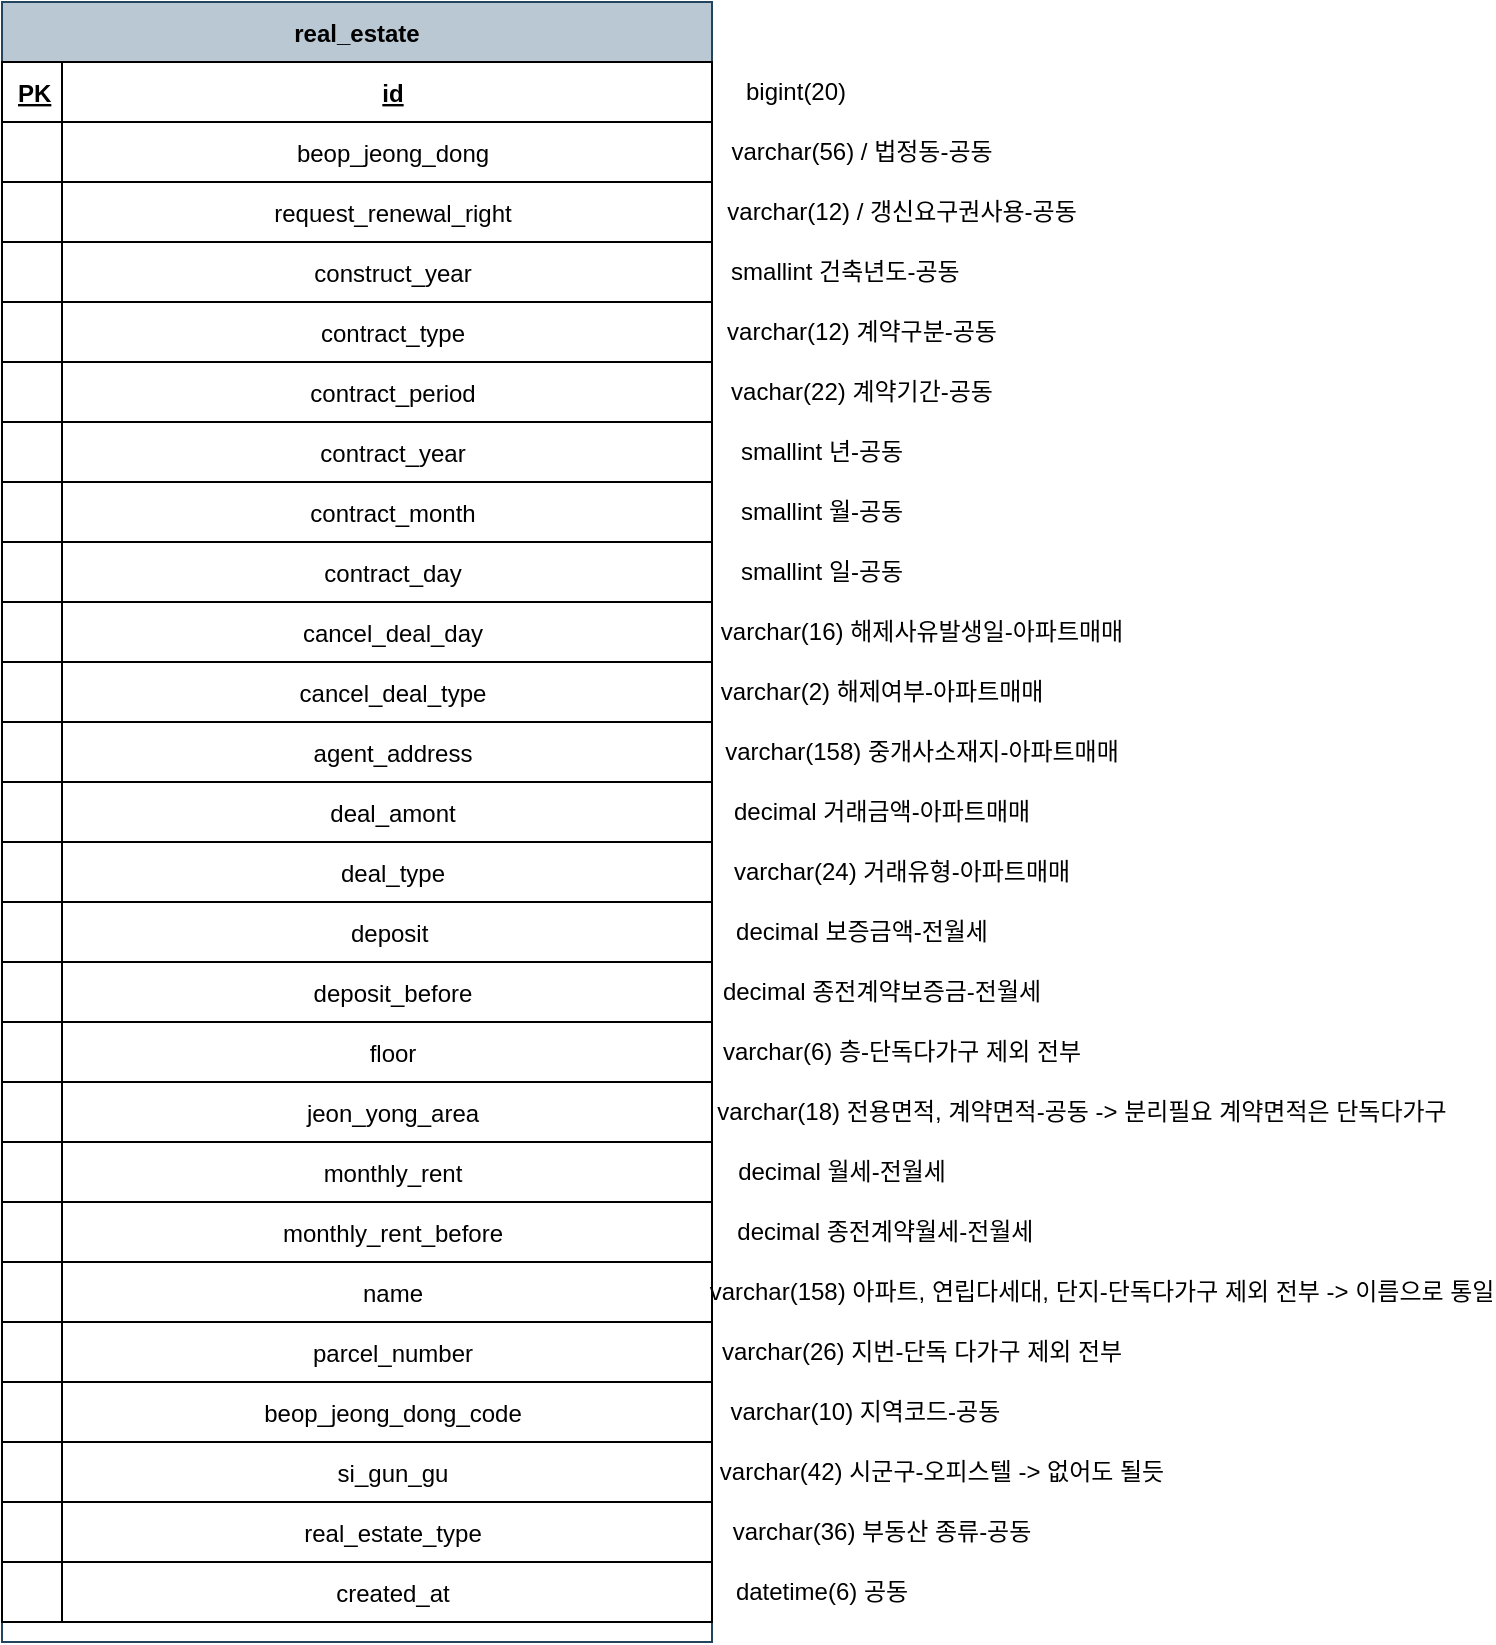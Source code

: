 <mxfile version="24.4.0" type="device">
  <diagram id="R2lEEEUBdFMjLlhIrx00" name="Page-1">
    <mxGraphModel dx="1237" dy="959" grid="1" gridSize="10" guides="1" tooltips="1" connect="1" arrows="1" fold="1" page="1" pageScale="1" pageWidth="850" pageHeight="1100" math="0" shadow="0" extFonts="Permanent Marker^https://fonts.googleapis.com/css?family=Permanent+Marker">
      <root>
        <mxCell id="0" />
        <mxCell id="1" parent="0" />
        <mxCell id="hbp8-8lJkHPTpPMItPzK-110" value="real_estate" style="shape=table;startSize=30;container=1;collapsible=1;childLayout=tableLayout;fixedRows=1;rowLines=0;fontStyle=1;align=center;resizeLast=1;verticalAlign=middle;fillColor=#bac8d3;strokeColor=#23445d;" vertex="1" parent="1">
          <mxGeometry x="40" y="40" width="355" height="820.0" as="geometry">
            <mxRectangle x="110" y="300" width="100" height="30" as="alternateBounds" />
          </mxGeometry>
        </mxCell>
        <mxCell id="hbp8-8lJkHPTpPMItPzK-111" value="" style="shape=partialRectangle;collapsible=0;dropTarget=0;pointerEvents=0;fillColor=none;points=[[0,0.5],[1,0.5]];portConstraint=eastwest;top=0;left=0;right=0;bottom=1;" vertex="1" parent="hbp8-8lJkHPTpPMItPzK-110">
          <mxGeometry y="30" width="355" height="30" as="geometry" />
        </mxCell>
        <mxCell id="hbp8-8lJkHPTpPMItPzK-112" value="PK" style="shape=partialRectangle;overflow=hidden;connectable=0;top=1;left=1;bottom=1;right=1;fontStyle=5;strokeColor=default;align=left;verticalAlign=middle;spacingLeft=6;fontFamily=Helvetica;fontSize=12;fontColor=default;fillColor=default;labelBackgroundColor=default;" vertex="1" parent="hbp8-8lJkHPTpPMItPzK-111">
          <mxGeometry width="30" height="30" as="geometry">
            <mxRectangle width="30" height="30" as="alternateBounds" />
          </mxGeometry>
        </mxCell>
        <mxCell id="hbp8-8lJkHPTpPMItPzK-113" value="id" style="shape=partialRectangle;overflow=hidden;connectable=0;top=1;left=1;bottom=1;right=1;align=center;spacingLeft=6;fontStyle=5;" vertex="1" parent="hbp8-8lJkHPTpPMItPzK-111">
          <mxGeometry x="30" width="325" height="30" as="geometry">
            <mxRectangle width="325" height="30" as="alternateBounds" />
          </mxGeometry>
        </mxCell>
        <mxCell id="hbp8-8lJkHPTpPMItPzK-114" style="shape=partialRectangle;collapsible=0;dropTarget=0;pointerEvents=0;fillColor=none;points=[[0,0.5],[1,0.5]];portConstraint=eastwest;top=0;left=0;right=0;bottom=0;" vertex="1" parent="hbp8-8lJkHPTpPMItPzK-110">
          <mxGeometry y="60" width="355" height="30" as="geometry" />
        </mxCell>
        <mxCell id="hbp8-8lJkHPTpPMItPzK-115" style="shape=partialRectangle;overflow=hidden;connectable=0;top=1;left=1;bottom=1;right=1;shadow=0;strokeWidth=1;align=left;verticalAlign=middle;spacingLeft=6;fontFamily=Helvetica;fontSize=12;" vertex="1" parent="hbp8-8lJkHPTpPMItPzK-114">
          <mxGeometry width="30" height="30" as="geometry">
            <mxRectangle width="30" height="30" as="alternateBounds" />
          </mxGeometry>
        </mxCell>
        <mxCell id="hbp8-8lJkHPTpPMItPzK-116" value="beop_jeong_dong" style="shape=partialRectangle;overflow=hidden;connectable=0;top=1;left=1;bottom=1;right=1;align=center;spacingLeft=6;shadow=0;strokeWidth=1;perimeterSpacing=0;verticalAlign=middle;fontFamily=Helvetica;fontSize=12;fontStyle=0;" vertex="1" parent="hbp8-8lJkHPTpPMItPzK-114">
          <mxGeometry x="30" width="325" height="30" as="geometry">
            <mxRectangle width="325" height="30" as="alternateBounds" />
          </mxGeometry>
        </mxCell>
        <mxCell id="hbp8-8lJkHPTpPMItPzK-117" style="shape=partialRectangle;collapsible=0;dropTarget=0;pointerEvents=0;fillColor=none;points=[[0,0.5],[1,0.5]];portConstraint=eastwest;top=0;left=0;right=0;bottom=0;" vertex="1" parent="hbp8-8lJkHPTpPMItPzK-110">
          <mxGeometry y="90" width="355" height="30" as="geometry" />
        </mxCell>
        <mxCell id="hbp8-8lJkHPTpPMItPzK-118" style="shape=partialRectangle;overflow=hidden;connectable=0;top=1;left=1;bottom=1;right=1;shadow=0;strokeWidth=1;align=left;verticalAlign=middle;spacingLeft=6;fontFamily=Helvetica;fontSize=12;" vertex="1" parent="hbp8-8lJkHPTpPMItPzK-117">
          <mxGeometry width="30" height="30" as="geometry">
            <mxRectangle width="30" height="30" as="alternateBounds" />
          </mxGeometry>
        </mxCell>
        <mxCell id="hbp8-8lJkHPTpPMItPzK-119" value="request_renewal_right" style="shape=partialRectangle;overflow=hidden;connectable=0;top=1;left=1;bottom=1;right=1;align=center;spacingLeft=6;strokeWidth=1;shadow=0;verticalAlign=middle;fontFamily=Helvetica;fontSize=12;fontStyle=0;" vertex="1" parent="hbp8-8lJkHPTpPMItPzK-117">
          <mxGeometry x="30" width="325" height="30" as="geometry">
            <mxRectangle width="325" height="30" as="alternateBounds" />
          </mxGeometry>
        </mxCell>
        <mxCell id="hbp8-8lJkHPTpPMItPzK-120" style="shape=partialRectangle;collapsible=0;dropTarget=0;pointerEvents=0;fillColor=none;points=[[0,0.5],[1,0.5]];portConstraint=eastwest;top=0;left=0;right=0;bottom=0;" vertex="1" parent="hbp8-8lJkHPTpPMItPzK-110">
          <mxGeometry y="120" width="355" height="30" as="geometry" />
        </mxCell>
        <mxCell id="hbp8-8lJkHPTpPMItPzK-121" style="shape=partialRectangle;overflow=hidden;connectable=0;top=1;left=1;bottom=1;right=1;" vertex="1" parent="hbp8-8lJkHPTpPMItPzK-120">
          <mxGeometry width="30" height="30" as="geometry">
            <mxRectangle width="30" height="30" as="alternateBounds" />
          </mxGeometry>
        </mxCell>
        <mxCell id="hbp8-8lJkHPTpPMItPzK-122" value="construct_year" style="shape=partialRectangle;overflow=hidden;connectable=0;top=1;left=1;bottom=1;right=1;align=center;spacingLeft=6;shadow=0;strokeWidth=1;verticalAlign=middle;fontFamily=Helvetica;fontSize=12;fontStyle=0;" vertex="1" parent="hbp8-8lJkHPTpPMItPzK-120">
          <mxGeometry x="30" width="325" height="30" as="geometry">
            <mxRectangle width="325" height="30" as="alternateBounds" />
          </mxGeometry>
        </mxCell>
        <mxCell id="hbp8-8lJkHPTpPMItPzK-123" style="shape=partialRectangle;collapsible=0;dropTarget=0;pointerEvents=0;fillColor=none;points=[[0,0.5],[1,0.5]];portConstraint=eastwest;top=0;left=0;right=0;bottom=0;" vertex="1" parent="hbp8-8lJkHPTpPMItPzK-110">
          <mxGeometry y="150" width="355" height="30" as="geometry" />
        </mxCell>
        <mxCell id="hbp8-8lJkHPTpPMItPzK-124" style="shape=partialRectangle;overflow=hidden;connectable=0;top=1;left=1;bottom=1;right=1;" vertex="1" parent="hbp8-8lJkHPTpPMItPzK-123">
          <mxGeometry width="30" height="30" as="geometry">
            <mxRectangle width="30" height="30" as="alternateBounds" />
          </mxGeometry>
        </mxCell>
        <mxCell id="hbp8-8lJkHPTpPMItPzK-125" value="contract_type" style="shape=partialRectangle;overflow=hidden;connectable=0;top=1;left=1;bottom=1;right=1;align=center;spacingLeft=6;shadow=0;strokeWidth=1;verticalAlign=middle;fontFamily=Helvetica;fontSize=12;fontStyle=0;" vertex="1" parent="hbp8-8lJkHPTpPMItPzK-123">
          <mxGeometry x="30" width="325" height="30" as="geometry">
            <mxRectangle width="325" height="30" as="alternateBounds" />
          </mxGeometry>
        </mxCell>
        <mxCell id="hbp8-8lJkHPTpPMItPzK-126" style="shape=partialRectangle;collapsible=0;dropTarget=0;pointerEvents=0;fillColor=none;points=[[0,0.5],[1,0.5]];portConstraint=eastwest;top=0;left=0;right=0;bottom=0;" vertex="1" parent="hbp8-8lJkHPTpPMItPzK-110">
          <mxGeometry y="180" width="355" height="30" as="geometry" />
        </mxCell>
        <mxCell id="hbp8-8lJkHPTpPMItPzK-127" style="shape=partialRectangle;overflow=hidden;connectable=0;top=1;left=1;bottom=1;right=1;" vertex="1" parent="hbp8-8lJkHPTpPMItPzK-126">
          <mxGeometry width="30" height="30" as="geometry">
            <mxRectangle width="30" height="30" as="alternateBounds" />
          </mxGeometry>
        </mxCell>
        <mxCell id="hbp8-8lJkHPTpPMItPzK-128" value="contract_period" style="shape=partialRectangle;overflow=hidden;connectable=0;top=1;left=1;bottom=1;right=1;align=center;spacingLeft=6;shadow=0;strokeWidth=1;verticalAlign=middle;fontFamily=Helvetica;fontSize=12;fontStyle=0;" vertex="1" parent="hbp8-8lJkHPTpPMItPzK-126">
          <mxGeometry x="30" width="325" height="30" as="geometry">
            <mxRectangle width="325" height="30" as="alternateBounds" />
          </mxGeometry>
        </mxCell>
        <mxCell id="hbp8-8lJkHPTpPMItPzK-129" style="shape=partialRectangle;collapsible=0;dropTarget=0;pointerEvents=0;fillColor=none;points=[[0,0.5],[1,0.5]];portConstraint=eastwest;top=0;left=0;right=0;bottom=0;" vertex="1" parent="hbp8-8lJkHPTpPMItPzK-110">
          <mxGeometry y="210" width="355" height="30" as="geometry" />
        </mxCell>
        <mxCell id="hbp8-8lJkHPTpPMItPzK-130" style="shape=partialRectangle;overflow=hidden;connectable=0;top=1;left=1;bottom=1;right=1;" vertex="1" parent="hbp8-8lJkHPTpPMItPzK-129">
          <mxGeometry width="30" height="30" as="geometry">
            <mxRectangle width="30" height="30" as="alternateBounds" />
          </mxGeometry>
        </mxCell>
        <mxCell id="hbp8-8lJkHPTpPMItPzK-131" value="contract_year" style="shape=partialRectangle;overflow=hidden;connectable=0;top=1;left=1;bottom=1;right=1;align=center;spacingLeft=6;shadow=0;strokeWidth=1;verticalAlign=middle;fontFamily=Helvetica;fontSize=12;fontStyle=0;" vertex="1" parent="hbp8-8lJkHPTpPMItPzK-129">
          <mxGeometry x="30" width="325" height="30" as="geometry">
            <mxRectangle width="325" height="30" as="alternateBounds" />
          </mxGeometry>
        </mxCell>
        <mxCell id="hbp8-8lJkHPTpPMItPzK-132" style="shape=partialRectangle;collapsible=0;dropTarget=0;pointerEvents=0;fillColor=none;points=[[0,0.5],[1,0.5]];portConstraint=eastwest;top=0;left=0;right=0;bottom=0;" vertex="1" parent="hbp8-8lJkHPTpPMItPzK-110">
          <mxGeometry y="240" width="355" height="30" as="geometry" />
        </mxCell>
        <mxCell id="hbp8-8lJkHPTpPMItPzK-133" style="shape=partialRectangle;overflow=hidden;connectable=0;top=1;left=1;bottom=1;right=1;" vertex="1" parent="hbp8-8lJkHPTpPMItPzK-132">
          <mxGeometry width="30" height="30" as="geometry">
            <mxRectangle width="30" height="30" as="alternateBounds" />
          </mxGeometry>
        </mxCell>
        <mxCell id="hbp8-8lJkHPTpPMItPzK-134" value="contract_month" style="shape=partialRectangle;overflow=hidden;connectable=0;top=1;left=1;bottom=1;right=1;align=center;spacingLeft=6;shadow=0;strokeWidth=1;verticalAlign=middle;fontFamily=Helvetica;fontSize=12;fontStyle=0;" vertex="1" parent="hbp8-8lJkHPTpPMItPzK-132">
          <mxGeometry x="30" width="325" height="30" as="geometry">
            <mxRectangle width="325" height="30" as="alternateBounds" />
          </mxGeometry>
        </mxCell>
        <mxCell id="hbp8-8lJkHPTpPMItPzK-135" style="shape=partialRectangle;collapsible=0;dropTarget=0;pointerEvents=0;fillColor=none;points=[[0,0.5],[1,0.5]];portConstraint=eastwest;top=0;left=0;right=0;bottom=0;" vertex="1" parent="hbp8-8lJkHPTpPMItPzK-110">
          <mxGeometry y="270" width="355" height="30" as="geometry" />
        </mxCell>
        <mxCell id="hbp8-8lJkHPTpPMItPzK-136" style="shape=partialRectangle;overflow=hidden;connectable=0;top=1;left=1;bottom=1;right=1;" vertex="1" parent="hbp8-8lJkHPTpPMItPzK-135">
          <mxGeometry width="30" height="30" as="geometry">
            <mxRectangle width="30" height="30" as="alternateBounds" />
          </mxGeometry>
        </mxCell>
        <mxCell id="hbp8-8lJkHPTpPMItPzK-137" value="contract_day" style="shape=partialRectangle;overflow=hidden;connectable=0;top=1;left=1;bottom=1;right=1;align=center;spacingLeft=6;shadow=0;strokeWidth=1;verticalAlign=middle;fontFamily=Helvetica;fontSize=12;fontStyle=0;" vertex="1" parent="hbp8-8lJkHPTpPMItPzK-135">
          <mxGeometry x="30" width="325" height="30" as="geometry">
            <mxRectangle width="325" height="30" as="alternateBounds" />
          </mxGeometry>
        </mxCell>
        <mxCell id="hbp8-8lJkHPTpPMItPzK-138" style="shape=partialRectangle;collapsible=0;dropTarget=0;pointerEvents=0;fillColor=none;points=[[0,0.5],[1,0.5]];portConstraint=eastwest;top=0;left=0;right=0;bottom=0;" vertex="1" parent="hbp8-8lJkHPTpPMItPzK-110">
          <mxGeometry y="300" width="355" height="30" as="geometry" />
        </mxCell>
        <mxCell id="hbp8-8lJkHPTpPMItPzK-139" style="shape=partialRectangle;overflow=hidden;connectable=0;top=1;left=1;bottom=1;right=1;" vertex="1" parent="hbp8-8lJkHPTpPMItPzK-138">
          <mxGeometry width="30" height="30" as="geometry">
            <mxRectangle width="30" height="30" as="alternateBounds" />
          </mxGeometry>
        </mxCell>
        <mxCell id="hbp8-8lJkHPTpPMItPzK-140" value="cancel_deal_day" style="shape=partialRectangle;overflow=hidden;connectable=0;top=1;left=1;bottom=1;right=1;align=center;spacingLeft=6;" vertex="1" parent="hbp8-8lJkHPTpPMItPzK-138">
          <mxGeometry x="30" width="325" height="30" as="geometry">
            <mxRectangle width="325" height="30" as="alternateBounds" />
          </mxGeometry>
        </mxCell>
        <mxCell id="hbp8-8lJkHPTpPMItPzK-141" style="shape=partialRectangle;collapsible=0;dropTarget=0;pointerEvents=0;fillColor=none;points=[[0,0.5],[1,0.5]];portConstraint=eastwest;top=0;left=0;right=0;bottom=0;" vertex="1" parent="hbp8-8lJkHPTpPMItPzK-110">
          <mxGeometry y="330" width="355" height="30" as="geometry" />
        </mxCell>
        <mxCell id="hbp8-8lJkHPTpPMItPzK-142" style="shape=partialRectangle;overflow=hidden;connectable=0;top=1;left=1;bottom=1;right=1;" vertex="1" parent="hbp8-8lJkHPTpPMItPzK-141">
          <mxGeometry width="30" height="30" as="geometry">
            <mxRectangle width="30" height="30" as="alternateBounds" />
          </mxGeometry>
        </mxCell>
        <mxCell id="hbp8-8lJkHPTpPMItPzK-143" value="cancel_deal_type" style="shape=partialRectangle;overflow=hidden;connectable=0;top=1;left=1;bottom=1;right=1;align=center;spacingLeft=6;" vertex="1" parent="hbp8-8lJkHPTpPMItPzK-141">
          <mxGeometry x="30" width="325" height="30" as="geometry">
            <mxRectangle width="325" height="30" as="alternateBounds" />
          </mxGeometry>
        </mxCell>
        <mxCell id="hbp8-8lJkHPTpPMItPzK-144" style="shape=partialRectangle;collapsible=0;dropTarget=0;pointerEvents=0;fillColor=none;points=[[0,0.5],[1,0.5]];portConstraint=eastwest;top=0;left=0;right=0;bottom=0;" vertex="1" parent="hbp8-8lJkHPTpPMItPzK-110">
          <mxGeometry y="360" width="355" height="30" as="geometry" />
        </mxCell>
        <mxCell id="hbp8-8lJkHPTpPMItPzK-145" style="shape=partialRectangle;overflow=hidden;connectable=0;top=1;left=1;bottom=1;right=1;" vertex="1" parent="hbp8-8lJkHPTpPMItPzK-144">
          <mxGeometry width="30" height="30" as="geometry">
            <mxRectangle width="30" height="30" as="alternateBounds" />
          </mxGeometry>
        </mxCell>
        <mxCell id="hbp8-8lJkHPTpPMItPzK-146" value="agent_address" style="shape=partialRectangle;overflow=hidden;connectable=0;top=1;left=1;bottom=1;right=1;align=center;spacingLeft=6;" vertex="1" parent="hbp8-8lJkHPTpPMItPzK-144">
          <mxGeometry x="30" width="325" height="30" as="geometry">
            <mxRectangle width="325" height="30" as="alternateBounds" />
          </mxGeometry>
        </mxCell>
        <mxCell id="hbp8-8lJkHPTpPMItPzK-147" style="shape=partialRectangle;collapsible=0;dropTarget=0;pointerEvents=0;fillColor=none;points=[[0,0.5],[1,0.5]];portConstraint=eastwest;top=0;left=0;right=0;bottom=0;" vertex="1" parent="hbp8-8lJkHPTpPMItPzK-110">
          <mxGeometry y="390" width="355" height="30" as="geometry" />
        </mxCell>
        <mxCell id="hbp8-8lJkHPTpPMItPzK-148" style="shape=partialRectangle;overflow=hidden;connectable=0;top=1;left=1;bottom=1;right=1;" vertex="1" parent="hbp8-8lJkHPTpPMItPzK-147">
          <mxGeometry width="30" height="30" as="geometry">
            <mxRectangle width="30" height="30" as="alternateBounds" />
          </mxGeometry>
        </mxCell>
        <mxCell id="hbp8-8lJkHPTpPMItPzK-149" value="deal_amont" style="shape=partialRectangle;overflow=hidden;connectable=0;top=1;left=1;bottom=1;right=1;align=center;spacingLeft=6;" vertex="1" parent="hbp8-8lJkHPTpPMItPzK-147">
          <mxGeometry x="30" width="325" height="30" as="geometry">
            <mxRectangle width="325" height="30" as="alternateBounds" />
          </mxGeometry>
        </mxCell>
        <mxCell id="hbp8-8lJkHPTpPMItPzK-150" style="shape=partialRectangle;collapsible=0;dropTarget=0;pointerEvents=0;fillColor=none;points=[[0,0.5],[1,0.5]];portConstraint=eastwest;top=0;left=0;right=0;bottom=0;" vertex="1" parent="hbp8-8lJkHPTpPMItPzK-110">
          <mxGeometry y="420" width="355" height="30" as="geometry" />
        </mxCell>
        <mxCell id="hbp8-8lJkHPTpPMItPzK-151" style="shape=partialRectangle;overflow=hidden;connectable=0;top=1;left=1;bottom=1;right=1;" vertex="1" parent="hbp8-8lJkHPTpPMItPzK-150">
          <mxGeometry width="30" height="30" as="geometry">
            <mxRectangle width="30" height="30" as="alternateBounds" />
          </mxGeometry>
        </mxCell>
        <mxCell id="hbp8-8lJkHPTpPMItPzK-152" value="deal_type" style="shape=partialRectangle;overflow=hidden;connectable=0;top=1;left=1;bottom=1;right=1;align=center;spacingLeft=6;" vertex="1" parent="hbp8-8lJkHPTpPMItPzK-150">
          <mxGeometry x="30" width="325" height="30" as="geometry">
            <mxRectangle width="325" height="30" as="alternateBounds" />
          </mxGeometry>
        </mxCell>
        <mxCell id="hbp8-8lJkHPTpPMItPzK-153" style="shape=partialRectangle;collapsible=0;dropTarget=0;pointerEvents=0;fillColor=none;points=[[0,0.5],[1,0.5]];portConstraint=eastwest;top=0;left=0;right=0;bottom=0;" vertex="1" parent="hbp8-8lJkHPTpPMItPzK-110">
          <mxGeometry y="450" width="355" height="30" as="geometry" />
        </mxCell>
        <mxCell id="hbp8-8lJkHPTpPMItPzK-154" style="shape=partialRectangle;overflow=hidden;connectable=0;top=1;left=1;bottom=1;right=1;" vertex="1" parent="hbp8-8lJkHPTpPMItPzK-153">
          <mxGeometry width="30" height="30" as="geometry">
            <mxRectangle width="30" height="30" as="alternateBounds" />
          </mxGeometry>
        </mxCell>
        <mxCell id="hbp8-8lJkHPTpPMItPzK-155" value="deposit " style="shape=partialRectangle;overflow=hidden;connectable=0;top=1;left=1;bottom=1;right=1;align=center;spacingLeft=6;" vertex="1" parent="hbp8-8lJkHPTpPMItPzK-153">
          <mxGeometry x="30" width="325" height="30" as="geometry">
            <mxRectangle width="325" height="30" as="alternateBounds" />
          </mxGeometry>
        </mxCell>
        <mxCell id="hbp8-8lJkHPTpPMItPzK-156" style="shape=partialRectangle;collapsible=0;dropTarget=0;pointerEvents=0;fillColor=none;points=[[0,0.5],[1,0.5]];portConstraint=eastwest;top=0;left=0;right=0;bottom=0;" vertex="1" parent="hbp8-8lJkHPTpPMItPzK-110">
          <mxGeometry y="480" width="355" height="30" as="geometry" />
        </mxCell>
        <mxCell id="hbp8-8lJkHPTpPMItPzK-157" style="shape=partialRectangle;overflow=hidden;connectable=0;top=1;left=1;bottom=1;right=1;" vertex="1" parent="hbp8-8lJkHPTpPMItPzK-156">
          <mxGeometry width="30" height="30" as="geometry">
            <mxRectangle width="30" height="30" as="alternateBounds" />
          </mxGeometry>
        </mxCell>
        <mxCell id="hbp8-8lJkHPTpPMItPzK-158" value="deposit_before" style="shape=partialRectangle;overflow=hidden;connectable=0;top=1;left=1;bottom=1;right=1;align=center;spacingLeft=6;" vertex="1" parent="hbp8-8lJkHPTpPMItPzK-156">
          <mxGeometry x="30" width="325" height="30" as="geometry">
            <mxRectangle width="325" height="30" as="alternateBounds" />
          </mxGeometry>
        </mxCell>
        <mxCell id="hbp8-8lJkHPTpPMItPzK-159" style="shape=partialRectangle;collapsible=0;dropTarget=0;pointerEvents=0;fillColor=none;points=[[0,0.5],[1,0.5]];portConstraint=eastwest;top=0;left=0;right=0;bottom=0;" vertex="1" parent="hbp8-8lJkHPTpPMItPzK-110">
          <mxGeometry y="510" width="355" height="30" as="geometry" />
        </mxCell>
        <mxCell id="hbp8-8lJkHPTpPMItPzK-160" style="shape=partialRectangle;overflow=hidden;connectable=0;top=1;left=1;bottom=1;right=1;" vertex="1" parent="hbp8-8lJkHPTpPMItPzK-159">
          <mxGeometry width="30" height="30" as="geometry">
            <mxRectangle width="30" height="30" as="alternateBounds" />
          </mxGeometry>
        </mxCell>
        <mxCell id="hbp8-8lJkHPTpPMItPzK-161" value="floor" style="shape=partialRectangle;overflow=hidden;connectable=0;top=1;left=1;bottom=1;right=1;align=center;spacingLeft=6;" vertex="1" parent="hbp8-8lJkHPTpPMItPzK-159">
          <mxGeometry x="30" width="325" height="30" as="geometry">
            <mxRectangle width="325" height="30" as="alternateBounds" />
          </mxGeometry>
        </mxCell>
        <mxCell id="hbp8-8lJkHPTpPMItPzK-162" style="shape=partialRectangle;collapsible=0;dropTarget=0;pointerEvents=0;fillColor=none;points=[[0,0.5],[1,0.5]];portConstraint=eastwest;top=0;left=0;right=0;bottom=0;" vertex="1" parent="hbp8-8lJkHPTpPMItPzK-110">
          <mxGeometry y="540" width="355" height="30" as="geometry" />
        </mxCell>
        <mxCell id="hbp8-8lJkHPTpPMItPzK-163" style="shape=partialRectangle;overflow=hidden;connectable=0;top=1;left=1;bottom=1;right=1;" vertex="1" parent="hbp8-8lJkHPTpPMItPzK-162">
          <mxGeometry width="30" height="30" as="geometry">
            <mxRectangle width="30" height="30" as="alternateBounds" />
          </mxGeometry>
        </mxCell>
        <mxCell id="hbp8-8lJkHPTpPMItPzK-164" value="jeon_yong_area" style="shape=partialRectangle;overflow=hidden;connectable=0;top=1;left=1;bottom=1;right=1;align=center;spacingLeft=6;" vertex="1" parent="hbp8-8lJkHPTpPMItPzK-162">
          <mxGeometry x="30" width="325" height="30" as="geometry">
            <mxRectangle width="325" height="30" as="alternateBounds" />
          </mxGeometry>
        </mxCell>
        <mxCell id="hbp8-8lJkHPTpPMItPzK-165" style="shape=partialRectangle;collapsible=0;dropTarget=0;pointerEvents=0;fillColor=none;points=[[0,0.5],[1,0.5]];portConstraint=eastwest;top=0;left=0;right=0;bottom=0;" vertex="1" parent="hbp8-8lJkHPTpPMItPzK-110">
          <mxGeometry y="570" width="355" height="30" as="geometry" />
        </mxCell>
        <mxCell id="hbp8-8lJkHPTpPMItPzK-166" style="shape=partialRectangle;overflow=hidden;connectable=0;top=1;left=1;bottom=1;right=1;" vertex="1" parent="hbp8-8lJkHPTpPMItPzK-165">
          <mxGeometry width="30" height="30" as="geometry">
            <mxRectangle width="30" height="30" as="alternateBounds" />
          </mxGeometry>
        </mxCell>
        <mxCell id="hbp8-8lJkHPTpPMItPzK-167" value="monthly_rent" style="shape=partialRectangle;overflow=hidden;connectable=0;top=1;left=1;bottom=1;right=1;align=center;spacingLeft=6;" vertex="1" parent="hbp8-8lJkHPTpPMItPzK-165">
          <mxGeometry x="30" width="325" height="30" as="geometry">
            <mxRectangle width="325" height="30" as="alternateBounds" />
          </mxGeometry>
        </mxCell>
        <mxCell id="hbp8-8lJkHPTpPMItPzK-168" style="shape=partialRectangle;collapsible=0;dropTarget=0;pointerEvents=0;fillColor=none;points=[[0,0.5],[1,0.5]];portConstraint=eastwest;top=0;left=0;right=0;bottom=0;" vertex="1" parent="hbp8-8lJkHPTpPMItPzK-110">
          <mxGeometry y="600" width="355" height="30" as="geometry" />
        </mxCell>
        <mxCell id="hbp8-8lJkHPTpPMItPzK-169" style="shape=partialRectangle;overflow=hidden;connectable=0;top=1;left=1;bottom=1;right=1;" vertex="1" parent="hbp8-8lJkHPTpPMItPzK-168">
          <mxGeometry width="30" height="30" as="geometry">
            <mxRectangle width="30" height="30" as="alternateBounds" />
          </mxGeometry>
        </mxCell>
        <mxCell id="hbp8-8lJkHPTpPMItPzK-170" value="monthly_rent_before" style="shape=partialRectangle;overflow=hidden;connectable=0;top=1;left=1;bottom=1;right=1;align=center;spacingLeft=6;" vertex="1" parent="hbp8-8lJkHPTpPMItPzK-168">
          <mxGeometry x="30" width="325" height="30" as="geometry">
            <mxRectangle width="325" height="30" as="alternateBounds" />
          </mxGeometry>
        </mxCell>
        <mxCell id="hbp8-8lJkHPTpPMItPzK-171" style="shape=partialRectangle;collapsible=0;dropTarget=0;pointerEvents=0;fillColor=none;points=[[0,0.5],[1,0.5]];portConstraint=eastwest;top=0;left=0;right=0;bottom=0;" vertex="1" parent="hbp8-8lJkHPTpPMItPzK-110">
          <mxGeometry y="630" width="355" height="30" as="geometry" />
        </mxCell>
        <mxCell id="hbp8-8lJkHPTpPMItPzK-172" style="shape=partialRectangle;overflow=hidden;connectable=0;top=1;left=1;bottom=1;right=1;" vertex="1" parent="hbp8-8lJkHPTpPMItPzK-171">
          <mxGeometry width="30" height="30" as="geometry">
            <mxRectangle width="30" height="30" as="alternateBounds" />
          </mxGeometry>
        </mxCell>
        <mxCell id="hbp8-8lJkHPTpPMItPzK-173" value="name" style="shape=partialRectangle;overflow=hidden;connectable=0;top=1;left=1;bottom=1;right=1;align=center;spacingLeft=6;" vertex="1" parent="hbp8-8lJkHPTpPMItPzK-171">
          <mxGeometry x="30" width="325" height="30" as="geometry">
            <mxRectangle width="325" height="30" as="alternateBounds" />
          </mxGeometry>
        </mxCell>
        <mxCell id="hbp8-8lJkHPTpPMItPzK-174" style="shape=partialRectangle;collapsible=0;dropTarget=0;pointerEvents=0;fillColor=none;points=[[0,0.5],[1,0.5]];portConstraint=eastwest;top=0;left=0;right=0;bottom=0;" vertex="1" parent="hbp8-8lJkHPTpPMItPzK-110">
          <mxGeometry y="660" width="355" height="30" as="geometry" />
        </mxCell>
        <mxCell id="hbp8-8lJkHPTpPMItPzK-175" style="shape=partialRectangle;overflow=hidden;connectable=0;top=1;left=1;bottom=1;right=1;" vertex="1" parent="hbp8-8lJkHPTpPMItPzK-174">
          <mxGeometry width="30" height="30" as="geometry">
            <mxRectangle width="30" height="30" as="alternateBounds" />
          </mxGeometry>
        </mxCell>
        <mxCell id="hbp8-8lJkHPTpPMItPzK-176" value="parcel_number" style="shape=partialRectangle;overflow=hidden;connectable=0;top=1;left=1;bottom=1;right=1;align=center;spacingLeft=6;" vertex="1" parent="hbp8-8lJkHPTpPMItPzK-174">
          <mxGeometry x="30" width="325" height="30" as="geometry">
            <mxRectangle width="325" height="30" as="alternateBounds" />
          </mxGeometry>
        </mxCell>
        <mxCell id="hbp8-8lJkHPTpPMItPzK-177" style="shape=partialRectangle;collapsible=0;dropTarget=0;pointerEvents=0;fillColor=none;points=[[0,0.5],[1,0.5]];portConstraint=eastwest;top=0;left=0;right=0;bottom=0;" vertex="1" parent="hbp8-8lJkHPTpPMItPzK-110">
          <mxGeometry y="690" width="355" height="30" as="geometry" />
        </mxCell>
        <mxCell id="hbp8-8lJkHPTpPMItPzK-178" style="shape=partialRectangle;overflow=hidden;connectable=0;top=1;left=1;bottom=1;right=1;" vertex="1" parent="hbp8-8lJkHPTpPMItPzK-177">
          <mxGeometry width="30" height="30" as="geometry">
            <mxRectangle width="30" height="30" as="alternateBounds" />
          </mxGeometry>
        </mxCell>
        <mxCell id="hbp8-8lJkHPTpPMItPzK-179" value="beop_jeong_dong_code" style="shape=partialRectangle;overflow=hidden;connectable=0;top=1;left=1;bottom=1;right=1;align=center;spacingLeft=6;" vertex="1" parent="hbp8-8lJkHPTpPMItPzK-177">
          <mxGeometry x="30" width="325" height="30" as="geometry">
            <mxRectangle width="325" height="30" as="alternateBounds" />
          </mxGeometry>
        </mxCell>
        <mxCell id="hbp8-8lJkHPTpPMItPzK-180" style="shape=partialRectangle;collapsible=0;dropTarget=0;pointerEvents=0;fillColor=none;points=[[0,0.5],[1,0.5]];portConstraint=eastwest;top=0;left=0;right=0;bottom=0;" vertex="1" parent="hbp8-8lJkHPTpPMItPzK-110">
          <mxGeometry y="720" width="355" height="30" as="geometry" />
        </mxCell>
        <mxCell id="hbp8-8lJkHPTpPMItPzK-181" style="shape=partialRectangle;overflow=hidden;connectable=0;top=1;left=1;bottom=1;right=1;" vertex="1" parent="hbp8-8lJkHPTpPMItPzK-180">
          <mxGeometry width="30" height="30" as="geometry">
            <mxRectangle width="30" height="30" as="alternateBounds" />
          </mxGeometry>
        </mxCell>
        <mxCell id="hbp8-8lJkHPTpPMItPzK-182" value="si_gun_gu" style="shape=partialRectangle;overflow=hidden;connectable=0;top=1;left=1;bottom=1;right=1;align=center;spacingLeft=6;" vertex="1" parent="hbp8-8lJkHPTpPMItPzK-180">
          <mxGeometry x="30" width="325" height="30" as="geometry">
            <mxRectangle width="325" height="30" as="alternateBounds" />
          </mxGeometry>
        </mxCell>
        <mxCell id="hbp8-8lJkHPTpPMItPzK-183" style="shape=partialRectangle;collapsible=0;dropTarget=0;pointerEvents=0;fillColor=none;points=[[0,0.5],[1,0.5]];portConstraint=eastwest;top=0;left=0;right=0;bottom=0;" vertex="1" parent="hbp8-8lJkHPTpPMItPzK-110">
          <mxGeometry y="750" width="355" height="30" as="geometry" />
        </mxCell>
        <mxCell id="hbp8-8lJkHPTpPMItPzK-184" style="shape=partialRectangle;overflow=hidden;connectable=0;top=1;left=1;bottom=1;right=1;" vertex="1" parent="hbp8-8lJkHPTpPMItPzK-183">
          <mxGeometry width="30" height="30" as="geometry">
            <mxRectangle width="30" height="30" as="alternateBounds" />
          </mxGeometry>
        </mxCell>
        <mxCell id="hbp8-8lJkHPTpPMItPzK-185" value="real_estate_type" style="shape=partialRectangle;overflow=hidden;connectable=0;top=1;left=1;bottom=1;right=1;align=center;spacingLeft=6;" vertex="1" parent="hbp8-8lJkHPTpPMItPzK-183">
          <mxGeometry x="30" width="325" height="30" as="geometry">
            <mxRectangle width="325" height="30" as="alternateBounds" />
          </mxGeometry>
        </mxCell>
        <mxCell id="hbp8-8lJkHPTpPMItPzK-186" style="shape=partialRectangle;collapsible=0;dropTarget=0;pointerEvents=0;fillColor=none;points=[[0,0.5],[1,0.5]];portConstraint=eastwest;top=0;left=0;right=0;bottom=0;" vertex="1" parent="hbp8-8lJkHPTpPMItPzK-110">
          <mxGeometry y="780" width="355" height="30" as="geometry" />
        </mxCell>
        <mxCell id="hbp8-8lJkHPTpPMItPzK-187" style="shape=partialRectangle;overflow=hidden;connectable=0;top=1;left=1;bottom=1;right=1;" vertex="1" parent="hbp8-8lJkHPTpPMItPzK-186">
          <mxGeometry width="30" height="30" as="geometry">
            <mxRectangle width="30" height="30" as="alternateBounds" />
          </mxGeometry>
        </mxCell>
        <mxCell id="hbp8-8lJkHPTpPMItPzK-188" value="created_at" style="shape=partialRectangle;overflow=hidden;connectable=0;top=1;left=1;bottom=1;right=1;align=center;spacingLeft=6;" vertex="1" parent="hbp8-8lJkHPTpPMItPzK-186">
          <mxGeometry x="30" width="325" height="30" as="geometry">
            <mxRectangle width="325" height="30" as="alternateBounds" />
          </mxGeometry>
        </mxCell>
        <mxCell id="hbp8-8lJkHPTpPMItPzK-189" value="&lt;span style=&quot;text-align: left; text-wrap: nowrap;&quot;&gt;varchar(56) / 법정동-공동&lt;/span&gt;" style="text;html=1;align=center;verticalAlign=middle;whiteSpace=wrap;rounded=0;" vertex="1" parent="1">
          <mxGeometry x="410" y="100" width="120" height="30" as="geometry" />
        </mxCell>
        <mxCell id="hbp8-8lJkHPTpPMItPzK-190" value="&lt;span style=&quot;text-align: left; text-wrap: nowrap;&quot;&gt;varchar(12) / 갱신요구권사용-공동&lt;/span&gt;" style="text;html=1;align=center;verticalAlign=middle;whiteSpace=wrap;rounded=0;" vertex="1" parent="1">
          <mxGeometry x="460" y="130" width="60" height="30" as="geometry" />
        </mxCell>
        <mxCell id="hbp8-8lJkHPTpPMItPzK-191" value="&lt;span style=&quot;text-align: left; text-wrap: nowrap;&quot;&gt;&amp;nbsp;smallint 건축년도-공동&lt;/span&gt;" style="text;html=1;align=center;verticalAlign=middle;whiteSpace=wrap;rounded=0;" vertex="1" parent="1">
          <mxGeometry x="430" y="160" width="60" height="30" as="geometry" />
        </mxCell>
        <mxCell id="hbp8-8lJkHPTpPMItPzK-192" value="&lt;span style=&quot;text-align: left; text-wrap: nowrap;&quot;&gt;varchar(12) 계약구분-공동&lt;/span&gt;" style="text;html=1;align=center;verticalAlign=middle;whiteSpace=wrap;rounded=0;" vertex="1" parent="1">
          <mxGeometry x="440" y="190" width="60" height="30" as="geometry" />
        </mxCell>
        <mxCell id="hbp8-8lJkHPTpPMItPzK-193" value="&lt;span style=&quot;text-align: left; text-wrap: nowrap;&quot;&gt;vachar(22) 계약기간-공동&lt;/span&gt;" style="text;html=1;align=center;verticalAlign=middle;whiteSpace=wrap;rounded=0;" vertex="1" parent="1">
          <mxGeometry x="440" y="220" width="60" height="30" as="geometry" />
        </mxCell>
        <mxCell id="hbp8-8lJkHPTpPMItPzK-194" value="&lt;span style=&quot;text-align: left; text-wrap: nowrap;&quot;&gt;smallint 년-공동&lt;/span&gt;" style="text;html=1;align=center;verticalAlign=middle;whiteSpace=wrap;rounded=0;" vertex="1" parent="1">
          <mxGeometry x="420" y="250" width="60" height="30" as="geometry" />
        </mxCell>
        <mxCell id="hbp8-8lJkHPTpPMItPzK-195" value="&lt;span style=&quot;text-align: left; text-wrap: nowrap;&quot;&gt;smallint 월-공동&lt;/span&gt;" style="text;html=1;align=center;verticalAlign=middle;whiteSpace=wrap;rounded=0;" vertex="1" parent="1">
          <mxGeometry x="420" y="280" width="60" height="30" as="geometry" />
        </mxCell>
        <mxCell id="hbp8-8lJkHPTpPMItPzK-196" value="&lt;span style=&quot;text-align: left; text-wrap: nowrap;&quot;&gt;smallint 일-공동&lt;/span&gt;" style="text;html=1;align=center;verticalAlign=middle;whiteSpace=wrap;rounded=0;" vertex="1" parent="1">
          <mxGeometry x="420" y="310" width="60" height="30" as="geometry" />
        </mxCell>
        <mxCell id="hbp8-8lJkHPTpPMItPzK-197" value="&lt;span style=&quot;text-align: left; text-wrap: nowrap;&quot;&gt;varchar(16) 해제사유발생일-아파트매매&lt;/span&gt;" style="text;html=1;align=center;verticalAlign=middle;whiteSpace=wrap;rounded=0;" vertex="1" parent="1">
          <mxGeometry x="470" y="340" width="60" height="30" as="geometry" />
        </mxCell>
        <mxCell id="hbp8-8lJkHPTpPMItPzK-198" value="&lt;span style=&quot;text-align: left; text-wrap: nowrap;&quot;&gt;varchar(2) 해제여부-아파트매매&lt;/span&gt;" style="text;html=1;align=center;verticalAlign=middle;whiteSpace=wrap;rounded=0;" vertex="1" parent="1">
          <mxGeometry x="450" y="370" width="60" height="30" as="geometry" />
        </mxCell>
        <mxCell id="hbp8-8lJkHPTpPMItPzK-199" value="&lt;span style=&quot;text-align: left; text-wrap: nowrap;&quot;&gt;varchar(158) 중개사소재지-아파트매매&lt;/span&gt;" style="text;html=1;align=center;verticalAlign=middle;whiteSpace=wrap;rounded=0;" vertex="1" parent="1">
          <mxGeometry x="470" y="400" width="60" height="30" as="geometry" />
        </mxCell>
        <mxCell id="hbp8-8lJkHPTpPMItPzK-200" value="&lt;span style=&quot;text-align: left; text-wrap: nowrap;&quot;&gt;decimal 거래금액-아파트매매&lt;/span&gt;" style="text;html=1;align=center;verticalAlign=middle;whiteSpace=wrap;rounded=0;" vertex="1" parent="1">
          <mxGeometry x="450" y="430" width="60" height="30" as="geometry" />
        </mxCell>
        <mxCell id="hbp8-8lJkHPTpPMItPzK-201" value="&lt;span style=&quot;text-align: left; text-wrap: nowrap;&quot;&gt;varchar(24) 거래유형-아파트매매&lt;/span&gt;" style="text;html=1;align=center;verticalAlign=middle;whiteSpace=wrap;rounded=0;" vertex="1" parent="1">
          <mxGeometry x="460" y="460" width="60" height="30" as="geometry" />
        </mxCell>
        <mxCell id="hbp8-8lJkHPTpPMItPzK-202" value="&lt;span style=&quot;text-align: left; text-wrap: nowrap;&quot;&gt;decimal 보증금액-전월세&lt;/span&gt;" style="text;html=1;align=center;verticalAlign=middle;whiteSpace=wrap;rounded=0;" vertex="1" parent="1">
          <mxGeometry x="440" y="490" width="60" height="30" as="geometry" />
        </mxCell>
        <mxCell id="hbp8-8lJkHPTpPMItPzK-203" value="&lt;span style=&quot;text-align: left; text-wrap: nowrap;&quot;&gt;decimal 종전계약보증금-전월세&lt;/span&gt;" style="text;html=1;align=center;verticalAlign=middle;whiteSpace=wrap;rounded=0;" vertex="1" parent="1">
          <mxGeometry x="450" y="520" width="60" height="30" as="geometry" />
        </mxCell>
        <mxCell id="hbp8-8lJkHPTpPMItPzK-204" value="&lt;span style=&quot;text-align: left; text-wrap: nowrap;&quot;&gt;varchar(6) 층-단독다가구 제외 전부&lt;/span&gt;" style="text;html=1;align=center;verticalAlign=middle;whiteSpace=wrap;rounded=0;" vertex="1" parent="1">
          <mxGeometry x="460" y="550" width="60" height="30" as="geometry" />
        </mxCell>
        <mxCell id="hbp8-8lJkHPTpPMItPzK-205" value="&lt;span style=&quot;text-align: left; text-wrap: nowrap;&quot;&gt;varchar(18) 전용면적, 계약면적-공동 -&amp;gt; 분리필요 계약면적은 단독다가구&lt;/span&gt;" style="text;html=1;align=center;verticalAlign=middle;whiteSpace=wrap;rounded=0;" vertex="1" parent="1">
          <mxGeometry x="550" y="580" width="60" height="30" as="geometry" />
        </mxCell>
        <mxCell id="hbp8-8lJkHPTpPMItPzK-206" value="&lt;span style=&quot;text-align: left; text-wrap: nowrap;&quot;&gt;decimal 월세-전월세&lt;/span&gt;" style="text;html=1;align=center;verticalAlign=middle;whiteSpace=wrap;rounded=0;" vertex="1" parent="1">
          <mxGeometry x="430" y="610" width="60" height="30" as="geometry" />
        </mxCell>
        <mxCell id="hbp8-8lJkHPTpPMItPzK-207" value="&lt;span style=&quot;text-align: left; text-wrap: nowrap;&quot;&gt;&amp;nbsp;decimal 종전계약월세-전월세&lt;/span&gt;" style="text;html=1;align=center;verticalAlign=middle;whiteSpace=wrap;rounded=0;" vertex="1" parent="1">
          <mxGeometry x="450" y="640" width="60" height="30" as="geometry" />
        </mxCell>
        <mxCell id="hbp8-8lJkHPTpPMItPzK-208" value="&lt;span style=&quot;text-align: left; text-wrap: nowrap;&quot;&gt;varchar(158) 아파트, 연립다세대, 단지-단독다가구 제외 전부 -&amp;gt; 이름으로 통일&lt;/span&gt;" style="text;html=1;align=center;verticalAlign=middle;whiteSpace=wrap;rounded=0;" vertex="1" parent="1">
          <mxGeometry x="560" y="670" width="60" height="30" as="geometry" />
        </mxCell>
        <mxCell id="hbp8-8lJkHPTpPMItPzK-209" value="&lt;span style=&quot;text-align: left; text-wrap: nowrap;&quot;&gt;varchar(26) 지번-단독 다가구 제외 전부&lt;/span&gt;" style="text;html=1;align=center;verticalAlign=middle;whiteSpace=wrap;rounded=0;" vertex="1" parent="1">
          <mxGeometry x="470" y="700" width="60" height="30" as="geometry" />
        </mxCell>
        <mxCell id="hbp8-8lJkHPTpPMItPzK-210" value="&lt;span style=&quot;text-align: left; text-wrap: nowrap;&quot;&gt;&amp;nbsp;varchar(10) 지역코드-공동&lt;/span&gt;" style="text;html=1;align=center;verticalAlign=middle;whiteSpace=wrap;rounded=0;" vertex="1" parent="1">
          <mxGeometry x="440" y="730" width="60" height="30" as="geometry" />
        </mxCell>
        <mxCell id="hbp8-8lJkHPTpPMItPzK-211" value="&lt;span style=&quot;text-align: left; text-wrap: nowrap;&quot;&gt;varchar(42) 시군구-오피스텔 -&amp;gt; 없어도 될듯&lt;/span&gt;" style="text;html=1;align=center;verticalAlign=middle;whiteSpace=wrap;rounded=0;" vertex="1" parent="1">
          <mxGeometry x="480" y="760" width="60" height="30" as="geometry" />
        </mxCell>
        <mxCell id="hbp8-8lJkHPTpPMItPzK-212" value="&lt;span style=&quot;text-align: left; text-wrap: nowrap;&quot;&gt;varchar(36) 부동산 종류-공동&lt;/span&gt;" style="text;html=1;align=center;verticalAlign=middle;whiteSpace=wrap;rounded=0;" vertex="1" parent="1">
          <mxGeometry x="450" y="790" width="60" height="30" as="geometry" />
        </mxCell>
        <mxCell id="hbp8-8lJkHPTpPMItPzK-213" value="&lt;span style=&quot;text-align: left; text-wrap: nowrap;&quot;&gt;datetime(6) 공동&lt;/span&gt;" style="text;html=1;align=center;verticalAlign=middle;whiteSpace=wrap;rounded=0;" vertex="1" parent="1">
          <mxGeometry x="420" y="820" width="60" height="30" as="geometry" />
        </mxCell>
        <mxCell id="hbp8-8lJkHPTpPMItPzK-214" value="&lt;span style=&quot;text-wrap: nowrap;&quot;&gt;bigint(20)&lt;/span&gt;" style="text;html=1;align=left;verticalAlign=middle;whiteSpace=wrap;rounded=0;" vertex="1" parent="1">
          <mxGeometry x="410" y="70" width="120" height="30" as="geometry" />
        </mxCell>
      </root>
    </mxGraphModel>
  </diagram>
</mxfile>
